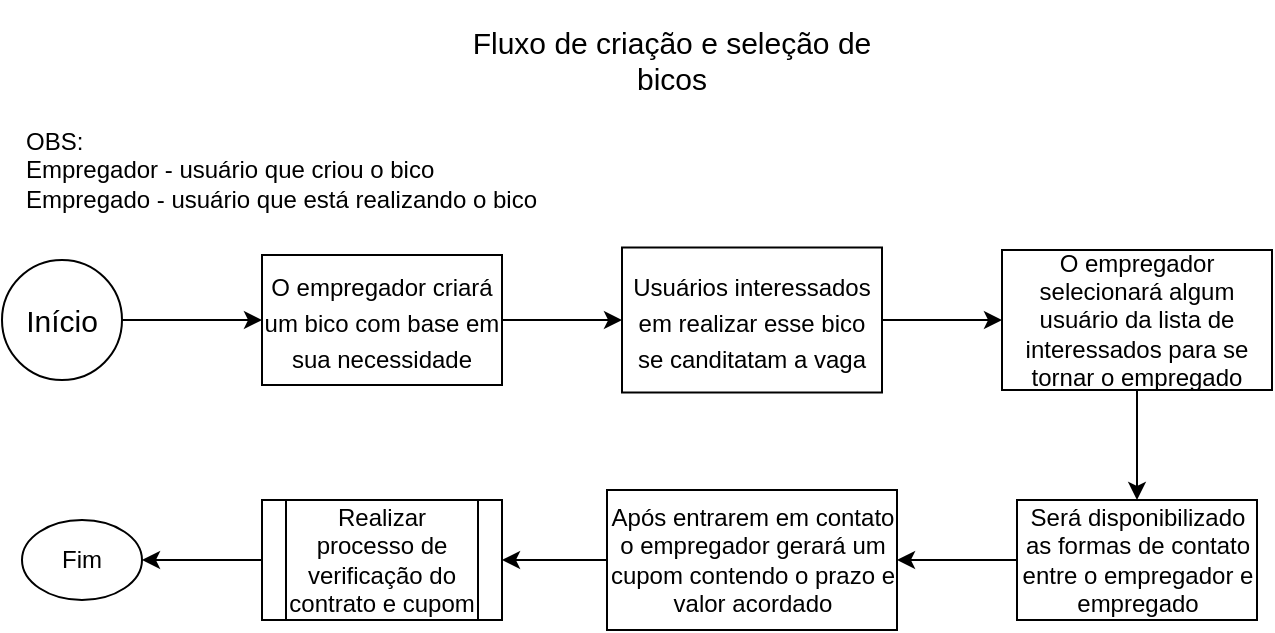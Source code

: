 <mxfile version="17.4.2" type="device"><diagram id="QspTCd8ZKi_6GBEvpSDX" name="Page-1"><mxGraphModel dx="868" dy="549" grid="1" gridSize="10" guides="1" tooltips="1" connect="1" arrows="1" fold="1" page="1" pageScale="1" pageWidth="850" pageHeight="1100" math="0" shadow="0"><root><mxCell id="0"/><mxCell id="1" parent="0"/><mxCell id="Lx8PTwOJ4hbkDgsJL_Mw-1" value="&lt;font style=&quot;font-size: 15px&quot;&gt;Fluxo de criação e seleção de bicos&lt;/font&gt;" style="text;html=1;strokeColor=none;fillColor=none;align=center;verticalAlign=middle;whiteSpace=wrap;rounded=0;" vertex="1" parent="1"><mxGeometry x="317" y="100" width="216" height="60" as="geometry"/></mxCell><mxCell id="Lx8PTwOJ4hbkDgsJL_Mw-6" value="" style="edgeStyle=orthogonalEdgeStyle;rounded=0;orthogonalLoop=1;jettySize=auto;html=1;fontSize=15;" edge="1" parent="1" source="Lx8PTwOJ4hbkDgsJL_Mw-3" target="Lx8PTwOJ4hbkDgsJL_Mw-5"><mxGeometry relative="1" as="geometry"/></mxCell><mxCell id="Lx8PTwOJ4hbkDgsJL_Mw-3" value="Início" style="ellipse;whiteSpace=wrap;html=1;aspect=fixed;fontSize=15;" vertex="1" parent="1"><mxGeometry x="90" y="230" width="60" height="60" as="geometry"/></mxCell><mxCell id="Lx8PTwOJ4hbkDgsJL_Mw-20" value="" style="edgeStyle=orthogonalEdgeStyle;rounded=0;orthogonalLoop=1;jettySize=auto;html=1;fontSize=12;" edge="1" parent="1" source="Lx8PTwOJ4hbkDgsJL_Mw-5" target="Lx8PTwOJ4hbkDgsJL_Mw-7"><mxGeometry relative="1" as="geometry"/></mxCell><mxCell id="Lx8PTwOJ4hbkDgsJL_Mw-5" value="&lt;font style=&quot;font-size: 12px&quot;&gt;O empregador criará um bico com base em sua necessidade&lt;/font&gt;" style="rounded=0;whiteSpace=wrap;html=1;fontSize=15;" vertex="1" parent="1"><mxGeometry x="220" y="227.5" width="120" height="65" as="geometry"/></mxCell><mxCell id="Lx8PTwOJ4hbkDgsJL_Mw-21" value="" style="edgeStyle=orthogonalEdgeStyle;rounded=0;orthogonalLoop=1;jettySize=auto;html=1;fontSize=12;" edge="1" parent="1" source="Lx8PTwOJ4hbkDgsJL_Mw-7" target="Lx8PTwOJ4hbkDgsJL_Mw-9"><mxGeometry relative="1" as="geometry"/></mxCell><mxCell id="Lx8PTwOJ4hbkDgsJL_Mw-7" value="&lt;font style=&quot;font-size: 12px&quot;&gt;Usuários interessados em realizar esse bico se canditatam a vaga&lt;/font&gt;" style="rounded=0;whiteSpace=wrap;html=1;fontSize=15;" vertex="1" parent="1"><mxGeometry x="400" y="223.75" width="130" height="72.5" as="geometry"/></mxCell><mxCell id="Lx8PTwOJ4hbkDgsJL_Mw-8" value="OBS:&lt;br&gt;Empregador - usuário que criou o bico&lt;br&gt;Empregado - usuário que está realizando o bico" style="text;html=1;strokeColor=none;fillColor=none;align=left;verticalAlign=middle;whiteSpace=wrap;rounded=0;fontSize=12;labelPosition=center;verticalLabelPosition=middle;" vertex="1" parent="1"><mxGeometry x="100" y="160" width="260" height="50" as="geometry"/></mxCell><mxCell id="Lx8PTwOJ4hbkDgsJL_Mw-22" value="" style="edgeStyle=orthogonalEdgeStyle;rounded=0;orthogonalLoop=1;jettySize=auto;html=1;fontSize=12;" edge="1" parent="1" source="Lx8PTwOJ4hbkDgsJL_Mw-9" target="Lx8PTwOJ4hbkDgsJL_Mw-10"><mxGeometry relative="1" as="geometry"/></mxCell><mxCell id="Lx8PTwOJ4hbkDgsJL_Mw-9" value="O empregador selecionará algum usuário da lista de interessados para se tornar o empregado" style="rounded=0;whiteSpace=wrap;html=1;fontSize=12;" vertex="1" parent="1"><mxGeometry x="590" y="225" width="135" height="70" as="geometry"/></mxCell><mxCell id="Lx8PTwOJ4hbkDgsJL_Mw-23" value="" style="edgeStyle=orthogonalEdgeStyle;rounded=0;orthogonalLoop=1;jettySize=auto;html=1;fontSize=12;" edge="1" parent="1" source="Lx8PTwOJ4hbkDgsJL_Mw-10" target="Lx8PTwOJ4hbkDgsJL_Mw-11"><mxGeometry relative="1" as="geometry"/></mxCell><mxCell id="Lx8PTwOJ4hbkDgsJL_Mw-10" value="Será disponibilizado as formas de contato entre o empregador e empregado" style="rounded=0;whiteSpace=wrap;html=1;fontSize=12;" vertex="1" parent="1"><mxGeometry x="597.5" y="350" width="120" height="60" as="geometry"/></mxCell><mxCell id="Lx8PTwOJ4hbkDgsJL_Mw-27" value="" style="edgeStyle=orthogonalEdgeStyle;rounded=0;orthogonalLoop=1;jettySize=auto;html=1;fontSize=12;" edge="1" parent="1" source="Lx8PTwOJ4hbkDgsJL_Mw-11" target="Lx8PTwOJ4hbkDgsJL_Mw-26"><mxGeometry relative="1" as="geometry"/></mxCell><mxCell id="Lx8PTwOJ4hbkDgsJL_Mw-11" value="Após entrarem em contato o empregador gerará um cupom contendo o prazo e valor acordado" style="rounded=0;whiteSpace=wrap;html=1;fontSize=12;" vertex="1" parent="1"><mxGeometry x="392.5" y="345" width="145" height="70" as="geometry"/></mxCell><mxCell id="Lx8PTwOJ4hbkDgsJL_Mw-29" value="" style="edgeStyle=orthogonalEdgeStyle;rounded=0;orthogonalLoop=1;jettySize=auto;html=1;fontSize=12;" edge="1" parent="1" source="Lx8PTwOJ4hbkDgsJL_Mw-26" target="Lx8PTwOJ4hbkDgsJL_Mw-28"><mxGeometry relative="1" as="geometry"/></mxCell><mxCell id="Lx8PTwOJ4hbkDgsJL_Mw-26" value="Realizar processo de verificação do contrato e cupom" style="shape=process;whiteSpace=wrap;html=1;backgroundOutline=1;fontSize=12;" vertex="1" parent="1"><mxGeometry x="220" y="350" width="120" height="60" as="geometry"/></mxCell><mxCell id="Lx8PTwOJ4hbkDgsJL_Mw-28" value="Fim" style="ellipse;whiteSpace=wrap;html=1;fontSize=12;" vertex="1" parent="1"><mxGeometry x="100" y="360" width="60" height="40" as="geometry"/></mxCell></root></mxGraphModel></diagram></mxfile>